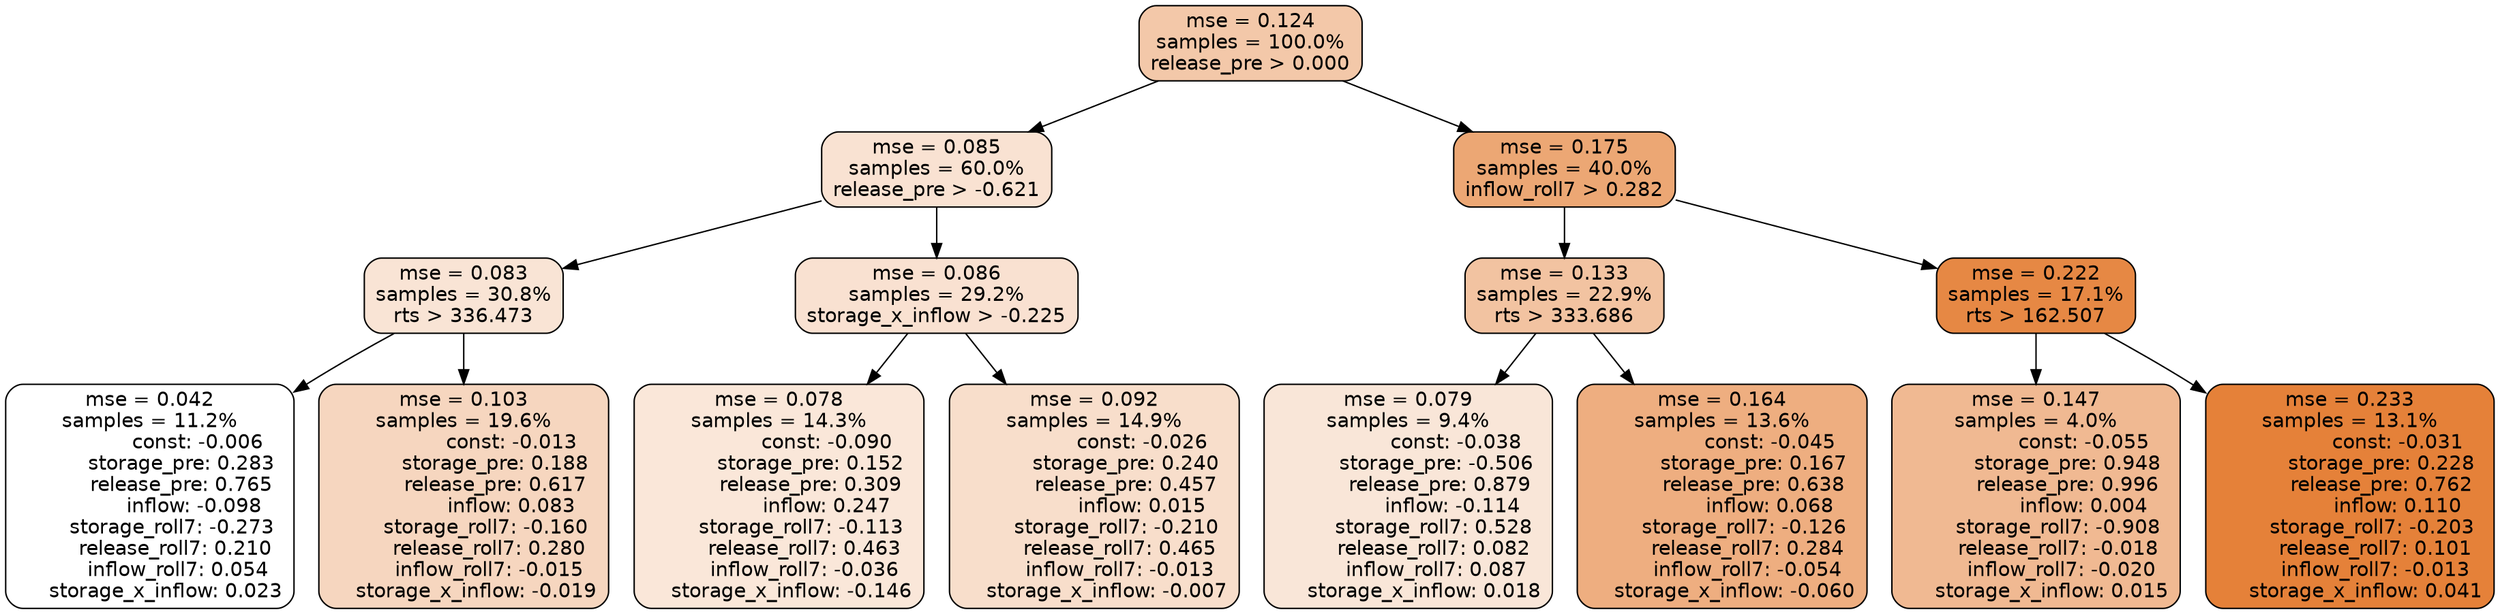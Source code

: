 digraph tree {
node [shape=rectangle, style="filled, rounded", color="black", fontname=helvetica] ;
edge [fontname=helvetica] ;
	"0" [label="mse = 0.124
samples = 100.0%
release_pre > 0.000", fillcolor="#f3c8a9"]
	"1" [label="mse = 0.085
samples = 60.0%
release_pre > -0.621", fillcolor="#f9e2d2"]
	"8" [label="mse = 0.175
samples = 40.0%
inflow_roll7 > 0.282", fillcolor="#eca774"]
	"5" [label="mse = 0.083
samples = 30.8%
rts > 336.473", fillcolor="#f9e4d5"]
	"2" [label="mse = 0.086
samples = 29.2%
storage_x_inflow > -0.225", fillcolor="#f9e1d1"]
	"9" [label="mse = 0.133
samples = 22.9%
rts > 333.686", fillcolor="#f2c3a1"]
	"12" [label="mse = 0.222
samples = 17.1%
rts > 162.507", fillcolor="#e68844"]
	"7" [label="mse = 0.042
samples = 11.2%
               const: -0.006
          storage_pre: 0.283
          release_pre: 0.765
              inflow: -0.098
       storage_roll7: -0.273
        release_roll7: 0.210
         inflow_roll7: 0.054
     storage_x_inflow: 0.023", fillcolor="#ffffff"]
	"6" [label="mse = 0.103
samples = 19.6%
               const: -0.013
          storage_pre: 0.188
          release_pre: 0.617
               inflow: 0.083
       storage_roll7: -0.160
        release_roll7: 0.280
        inflow_roll7: -0.015
    storage_x_inflow: -0.019", fillcolor="#f6d6bf"]
	"3" [label="mse = 0.078
samples = 14.3%
               const: -0.090
          storage_pre: 0.152
          release_pre: 0.309
               inflow: 0.247
       storage_roll7: -0.113
        release_roll7: 0.463
        inflow_roll7: -0.036
    storage_x_inflow: -0.146", fillcolor="#fae7d9"]
	"4" [label="mse = 0.092
samples = 14.9%
               const: -0.026
          storage_pre: 0.240
          release_pre: 0.457
               inflow: 0.015
       storage_roll7: -0.210
        release_roll7: 0.465
        inflow_roll7: -0.013
    storage_x_inflow: -0.007", fillcolor="#f8decb"]
	"11" [label="mse = 0.079
samples = 9.4%
               const: -0.038
         storage_pre: -0.506
          release_pre: 0.879
              inflow: -0.114
        storage_roll7: 0.528
        release_roll7: 0.082
         inflow_roll7: 0.087
     storage_x_inflow: 0.018", fillcolor="#f9e6d8"]
	"10" [label="mse = 0.164
samples = 13.6%
               const: -0.045
          storage_pre: 0.167
          release_pre: 0.638
               inflow: 0.068
       storage_roll7: -0.126
        release_roll7: 0.284
        inflow_roll7: -0.054
    storage_x_inflow: -0.060", fillcolor="#eeae80"]
	"14" [label="mse = 0.147
samples = 4.0%
               const: -0.055
          storage_pre: 0.948
          release_pre: 0.996
               inflow: 0.004
       storage_roll7: -0.908
       release_roll7: -0.018
        inflow_roll7: -0.020
     storage_x_inflow: 0.015", fillcolor="#f0b992"]
	"13" [label="mse = 0.233
samples = 13.1%
               const: -0.031
          storage_pre: 0.228
          release_pre: 0.762
               inflow: 0.110
       storage_roll7: -0.203
        release_roll7: 0.101
        inflow_roll7: -0.013
     storage_x_inflow: 0.041", fillcolor="#e58139"]

	"0" -> "1"
	"0" -> "8"
	"1" -> "2"
	"1" -> "5"
	"8" -> "9"
	"8" -> "12"
	"5" -> "6"
	"5" -> "7"
	"2" -> "3"
	"2" -> "4"
	"9" -> "10"
	"9" -> "11"
	"12" -> "13"
	"12" -> "14"
}